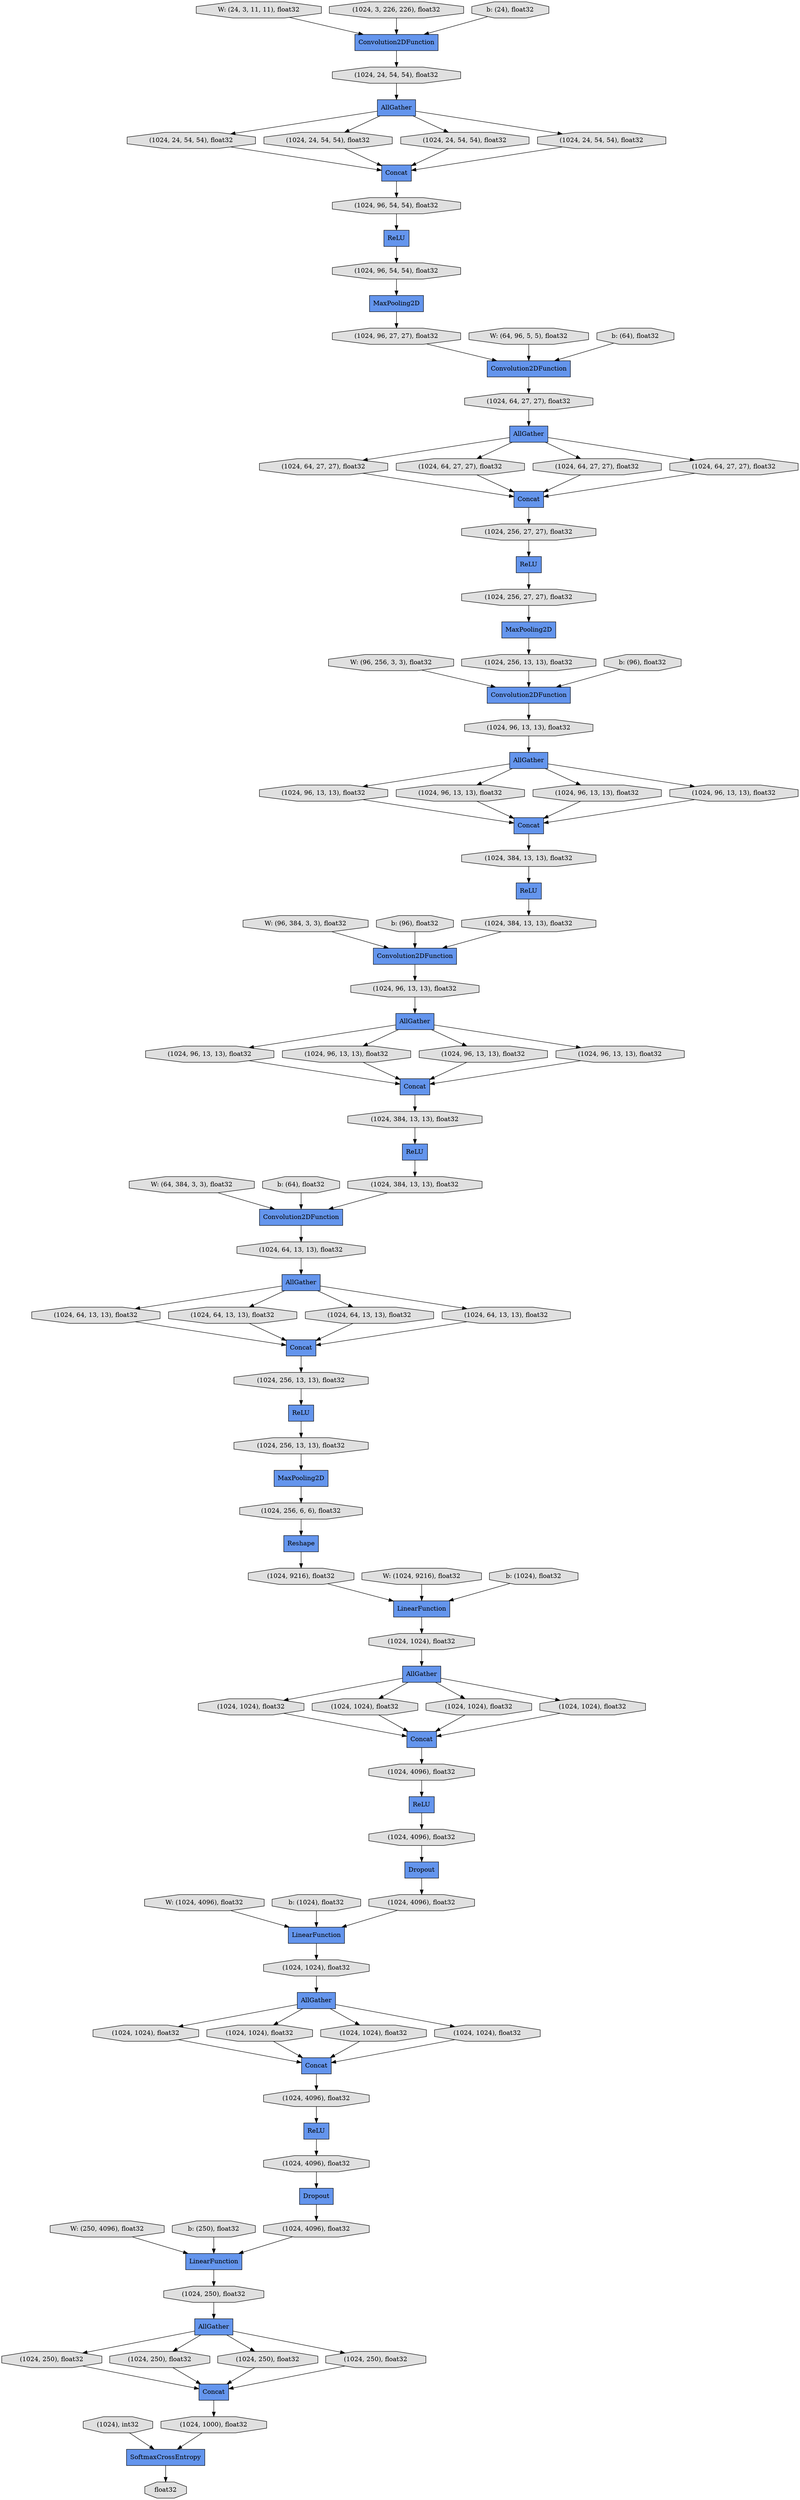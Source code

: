 digraph graphname{rankdir=TB;47067902156880 [label="(1024, 1024), float32",shape="octagon",fillcolor="#E0E0E0",style="filled"];47068531155088 [label="(1024, 250), float32",shape="octagon",fillcolor="#E0E0E0",style="filled"];47068531155280 [label="(1024, 1000), float32",shape="octagon",fillcolor="#E0E0E0",style="filled"];47067902157200 [label="(1024, 256, 13, 13), float32",shape="octagon",fillcolor="#E0E0E0",style="filled"];47067902157328 [label="(1024, 64, 13, 13), float32",shape="octagon",fillcolor="#E0E0E0",style="filled"];47066191299216 [label="W: (24, 3, 11, 11), float32",shape="octagon",fillcolor="#E0E0E0",style="filled"];47068531155792 [label="float32",shape="octagon",fillcolor="#E0E0E0",style="filled"];47067902157648 [label="ReLU",shape="record",fillcolor="#6495ED",style="filled"];47067902288784 [label="(1024, 4096), float32",shape="octagon",fillcolor="#E0E0E0",style="filled"];47067902157712 [label="(1024, 9216), float32",shape="octagon",fillcolor="#E0E0E0",style="filled"];47067902124944 [label="(1024, 96, 54, 54), float32",shape="octagon",fillcolor="#E0E0E0",style="filled"];47067902288848 [label="(1024, 1024), float32",shape="octagon",fillcolor="#E0E0E0",style="filled"];47067902288912 [label="AllGather",shape="record",fillcolor="#6495ED",style="filled"];47067902125072 [label="(1024, 64, 27, 27), float32",shape="octagon",fillcolor="#E0E0E0",style="filled"];47067902158032 [label="(1024, 64, 13, 13), float32",shape="octagon",fillcolor="#E0E0E0",style="filled"];47067902289168 [label="Dropout",shape="record",fillcolor="#6495ED",style="filled"];47067902125328 [label="(1024, 256, 27, 27), float32",shape="octagon",fillcolor="#E0E0E0",style="filled"];47066164561360 [label="Convolution2DFunction",shape="record",fillcolor="#6495ED",style="filled"];47067902158416 [label="(1024, 384, 13, 13), float32",shape="octagon",fillcolor="#E0E0E0",style="filled"];47067902125648 [label="(1024, 24, 54, 54), float32",shape="octagon",fillcolor="#E0E0E0",style="filled"];47067902158480 [label="ReLU",shape="record",fillcolor="#6495ED",style="filled"];47067902289808 [label="(1024, 4096), float32",shape="octagon",fillcolor="#E0E0E0",style="filled"];47067902158736 [label="(1024, 1024), float32",shape="octagon",fillcolor="#E0E0E0",style="filled"];47067902126032 [label="MaxPooling2D",shape="record",fillcolor="#6495ED",style="filled"];47067902158864 [label="(1024, 1024), float32",shape="octagon",fillcolor="#E0E0E0",style="filled"];47067902290064 [label="Concat",shape="record",fillcolor="#6495ED",style="filled"];47067902158992 [label="(1024, 256, 13, 13), float32",shape="octagon",fillcolor="#E0E0E0",style="filled"];47067902159056 [label="LinearFunction",shape="record",fillcolor="#6495ED",style="filled"];47067902159184 [label="AllGather",shape="record",fillcolor="#6495ED",style="filled"];47067902126416 [label="AllGather",shape="record",fillcolor="#6495ED",style="filled"];47067902159248 [label="(1024, 1024), float32",shape="octagon",fillcolor="#E0E0E0",style="filled"];47067902126544 [label="(1024, 64, 27, 27), float32",shape="octagon",fillcolor="#E0E0E0",style="filled"];47067902159376 [label="(1024, 256, 6, 6), float32",shape="octagon",fillcolor="#E0E0E0",style="filled"];47067902159568 [label="Dropout",shape="record",fillcolor="#6495ED",style="filled"];47067902126928 [label="Concat",shape="record",fillcolor="#6495ED",style="filled"];47067902159888 [label="(1024, 64, 13, 13), float32",shape="octagon",fillcolor="#E0E0E0",style="filled"];47067902127120 [label="(1024, 64, 27, 27), float32",shape="octagon",fillcolor="#E0E0E0",style="filled"];47067902159952 [label="Reshape",shape="record",fillcolor="#6495ED",style="filled"];47067902127440 [label="(1024, 24, 54, 54), float32",shape="octagon",fillcolor="#E0E0E0",style="filled"];47067902160272 [label="(1024, 64, 13, 13), float32",shape="octagon",fillcolor="#E0E0E0",style="filled"];47067902127568 [label="(1024, 96, 54, 54), float32",shape="octagon",fillcolor="#E0E0E0",style="filled"];47067902160400 [label="LinearFunction",shape="record",fillcolor="#6495ED",style="filled"];47067902127632 [label="(1024, 96, 27, 27), float32",shape="octagon",fillcolor="#E0E0E0",style="filled"];47067902160464 [label="(1024, 64, 13, 13), float32",shape="octagon",fillcolor="#E0E0E0",style="filled"];47067902127696 [label="(1024, 64, 27, 27), float32",shape="octagon",fillcolor="#E0E0E0",style="filled"];47067902160528 [label="(1024, 4096), float32",shape="octagon",fillcolor="#E0E0E0",style="filled"];47067902127760 [label="Convolution2DFunction",shape="record",fillcolor="#6495ED",style="filled"];47067902160592 [label="Concat",shape="record",fillcolor="#6495ED",style="filled"];47067902127952 [label="Convolution2DFunction",shape="record",fillcolor="#6495ED",style="filled"];47067902717776 [label="MaxPooling2D",shape="record",fillcolor="#6495ED",style="filled"];47067902128080 [label="(1024, 24, 54, 54), float32",shape="octagon",fillcolor="#E0E0E0",style="filled"];47067902185552 [label="(1024, 96, 13, 13), float32",shape="octagon",fillcolor="#E0E0E0",style="filled"];47067902185616 [label="(1024, 96, 13, 13), float32",shape="octagon",fillcolor="#E0E0E0",style="filled"];47067902185680 [label="Concat",shape="record",fillcolor="#6495ED",style="filled"];47066248319248 [label="W: (250, 4096), float32",shape="octagon",fillcolor="#E0E0E0",style="filled"];47067902185936 [label="(1024, 384, 13, 13), float32",shape="octagon",fillcolor="#E0E0E0",style="filled"];47066248221136 [label="W: (64, 96, 5, 5), float32",shape="octagon",fillcolor="#E0E0E0",style="filled"];47067902226896 [label="Concat",shape="record",fillcolor="#6495ED",style="filled"];47067902808656 [label="(1024, 1024), float32",shape="octagon",fillcolor="#E0E0E0",style="filled"];47067902186064 [label="ReLU",shape="record",fillcolor="#6495ED",style="filled"];47066248319632 [label="b: (250), float32",shape="octagon",fillcolor="#E0E0E0",style="filled"];47067902186128 [label="AllGather",shape="record",fillcolor="#6495ED",style="filled"];47067902227088 [label="ReLU",shape="record",fillcolor="#6495ED",style="filled"];47067902186192 [label="AllGather",shape="record",fillcolor="#6495ED",style="filled"];47066248221456 [label="b: (64), float32",shape="octagon",fillcolor="#E0E0E0",style="filled"];47066248221776 [label="W: (96, 256, 3, 3), float32",shape="octagon",fillcolor="#E0E0E0",style="filled"];47066185782416 [label="AllGather",shape="record",fillcolor="#6495ED",style="filled"];47067853452560 [label="SoftmaxCrossEntropy",shape="record",fillcolor="#6495ED",style="filled"];47067902186768 [label="ReLU",shape="record",fillcolor="#6495ED",style="filled"];47067902752016 [label="(1024, 3, 226, 226), float32",shape="octagon",fillcolor="#E0E0E0",style="filled"];47067902186896 [label="(1024, 256, 13, 13), float32",shape="octagon",fillcolor="#E0E0E0",style="filled"];47066248222096 [label="b: (96), float32",shape="octagon",fillcolor="#E0E0E0",style="filled"];47067902752144 [label="ReLU",shape="record",fillcolor="#6495ED",style="filled"];47066248222416 [label="W: (96, 384, 3, 3), float32",shape="octagon",fillcolor="#E0E0E0",style="filled"];47067902189456 [label="(1024, 96, 13, 13), float32",shape="octagon",fillcolor="#E0E0E0",style="filled"];47067902809872 [label="(1024, 1024), float32",shape="octagon",fillcolor="#E0E0E0",style="filled"];47067902187280 [label="(1024, 96, 13, 13), float32",shape="octagon",fillcolor="#E0E0E0",style="filled"];47067902187408 [label="(1024, 96, 13, 13), float32",shape="octagon",fillcolor="#E0E0E0",style="filled"];47067902810000 [label="AllGather",shape="record",fillcolor="#6495ED",style="filled"];47067902810128 [label="(1024, 4096), float32",shape="octagon",fillcolor="#E0E0E0",style="filled"];47066248222736 [label="b: (96), float32",shape="octagon",fillcolor="#E0E0E0",style="filled"];47067902810192 [label="(1024, 1024), float32",shape="octagon",fillcolor="#E0E0E0",style="filled"];47067902187600 [label="AllGather",shape="record",fillcolor="#6495ED",style="filled"];47067902810256 [label="(1024, 4096), float32",shape="octagon",fillcolor="#E0E0E0",style="filled"];47067902187664 [label="Convolution2DFunction",shape="record",fillcolor="#6495ED",style="filled"];47067902187728 [label="(1024, 96, 13, 13), float32",shape="octagon",fillcolor="#E0E0E0",style="filled"];47067902752976 [label="(1024, 24, 54, 54), float32",shape="octagon",fillcolor="#E0E0E0",style="filled"];47067902187792 [label="(1024, 384, 13, 13), float32",shape="octagon",fillcolor="#E0E0E0",style="filled"];47067902753040 [label="(1024, 24, 54, 54), float32",shape="octagon",fillcolor="#E0E0E0",style="filled"];47067902810448 [label="LinearFunction",shape="record",fillcolor="#6495ED",style="filled"];47066248223056 [label="W: (64, 384, 3, 3), float32",shape="octagon",fillcolor="#E0E0E0",style="filled"];47067902810512 [label="(1024, 4096), float32",shape="octagon",fillcolor="#E0E0E0",style="filled"];47067902810704 [label="Concat",shape="record",fillcolor="#6495ED",style="filled"];47067902188112 [label="ReLU",shape="record",fillcolor="#6495ED",style="filled"];47067902810768 [label="(1024, 1024), float32",shape="octagon",fillcolor="#E0E0E0",style="filled"];47066248223376 [label="b: (64), float32",shape="octagon",fillcolor="#E0E0E0",style="filled"];47067902188176 [label="(1024, 256, 27, 27), float32",shape="octagon",fillcolor="#E0E0E0",style="filled"];47067902810896 [label="(1024, 1024), float32",shape="octagon",fillcolor="#E0E0E0",style="filled"];47067902188304 [label="Concat",shape="record",fillcolor="#6495ED",style="filled"];47067902811024 [label="(1024), int32",shape="octagon",fillcolor="#E0E0E0",style="filled"];47066248223696 [label="W: (1024, 9216), float32",shape="octagon",fillcolor="#E0E0E0",style="filled"];47067902188496 [label="(1024, 96, 13, 13), float32",shape="octagon",fillcolor="#E0E0E0",style="filled"];47067902811216 [label="(1024, 250), float32",shape="octagon",fillcolor="#E0E0E0",style="filled"];47067902188688 [label="MaxPooling2D",shape="record",fillcolor="#6495ED",style="filled"];47067902188752 [label="(1024, 96, 13, 13), float32",shape="octagon",fillcolor="#E0E0E0",style="filled"];47067902811408 [label="(1024, 250), float32",shape="octagon",fillcolor="#E0E0E0",style="filled"];47066248224016 [label="b: (1024), float32",shape="octagon",fillcolor="#E0E0E0",style="filled"];47067902188816 [label="Concat",shape="record",fillcolor="#6495ED",style="filled"];47067902188880 [label="Convolution2DFunction",shape="record",fillcolor="#6495ED",style="filled"];47067902189008 [label="(1024, 64, 27, 27), float32",shape="octagon",fillcolor="#E0E0E0",style="filled"];47067902811664 [label="(1024, 250), float32",shape="octagon",fillcolor="#E0E0E0",style="filled"];47066248224336 [label="W: (1024, 4096), float32",shape="octagon",fillcolor="#E0E0E0",style="filled"];47067902189136 [label="(1024, 384, 13, 13), float32",shape="octagon",fillcolor="#E0E0E0",style="filled"];47066197327440 [label="b: (24), float32",shape="octagon",fillcolor="#E0E0E0",style="filled"];47067902189328 [label="(1024, 96, 13, 13), float32",shape="octagon",fillcolor="#E0E0E0",style="filled"];47067902189392 [label="(1024, 96, 13, 13), float32",shape="octagon",fillcolor="#E0E0E0",style="filled"];47066248224656 [label="b: (1024), float32",shape="octagon",fillcolor="#E0E0E0",style="filled"];47067902812112 [label="(1024, 250), float32",shape="octagon",fillcolor="#E0E0E0",style="filled"];47068531155088 -> 47067902810704;47067902189328 -> 47067902188816;47067902808656 -> 47067902290064;47067902753040 -> 47066185782416;47067902185680 -> 47067902157200;47067902156880 -> 47067902160592;47067902158032 -> 47067902187600;47067902127440 -> 47067902226896;47067902160272 -> 47067902185680;47066185782416 -> 47067902128080;47067902159184 -> 47067902156880;47066248223696 -> 47067902159056;47067902127952 -> 47067902127696;47067902752976 -> 47067902226896;47067902159184 -> 47067902158736;47067902188816 -> 47067902185936;47067902288912 -> 47067902808656;47067902810000 -> 47067902811664;47067902289808 -> 47067902160400;47067902185936 -> 47067902186064;47066197327440 -> 47066164561360;47067902188688 -> 47067902159376;47067902158416 -> 47067902186768;47067902160592 -> 47067902288784;47067902157200 -> 47067902188112;47067902186064 -> 47067902187792;47067902186192 -> 47067902189456;47067902125328 -> 47067902126032;47067902126416 -> 47067902127120;47066248221136 -> 47067902127952;47067902752144 -> 47067902124944;47067902288912 -> 47067902810768;47067902126032 -> 47067902186896;47067902810128 -> 47067902810448;47067902810192 -> 47067902290064;47067902158864 -> 47067902159184;47067902186128 -> 47067902187728;47067902810000 -> 47067902811408;47067902159888 -> 47067902185680;47067902159184 -> 47067902288848;47067902811216 -> 47067902810000;47067902187408 -> 47067902186128;47067902188112 -> 47067902158992;47067902186768 -> 47067902189136;47067902125072 -> 47067902126928;47066185782416 -> 47067902752976;47067902185552 -> 47067902188304;47067902127760 -> 47067902189392;47067902717776 -> 47067902127632;47067902158992 -> 47067902188688;47067902157648 -> 47067902810256;47067902186192 -> 47067902188496;47067902127632 -> 47067902127952;47067902187600 -> 47067902160464;47067902128080 -> 47067902226896;47067902160400 -> 47067902809872;47067902186192 -> 47067902187280;47067902185616 -> 47067902188304;47067902187600 -> 47067902159888;47066248222416 -> 47067902187664;47067902124944 -> 47067902717776;47067902189392 -> 47067902186192;47067902187792 -> 47067902187664;47067902160464 -> 47067902185680;47066248221456 -> 47067902127952;47067902189136 -> 47067902188880;47067902288784 -> 47067902158480;47067902187664 -> 47067902187408;47066164561360 -> 47067902753040;47067902810896 -> 47067902290064;47067902189456 -> 47067902188816;47067902752016 -> 47066164561360;47067853452560 -> 47068531155792;47067902157712 -> 47067902159056;47067902227088 -> 47067902125328;47067902186128 -> 47067902185552;47067902188880 -> 47067902158032;47067902127120 -> 47067902126928;47067902226896 -> 47067902127568;47067902288912 -> 47067902810896;47067902126544 -> 47067902126928;47068531155280 -> 47067853452560;47067902810512 -> 47067902157648;47067902186192 -> 47067902189328;47066248222736 -> 47067902187664;47067902127568 -> 47067902752144;47067902810000 -> 47068531155088;47067902186896 -> 47067902127760;47066248222096 -> 47067902127760;47066248221776 -> 47067902127760;47067902159568 -> 47067902289808;47067902158480 -> 47067902160528;47067902188176 -> 47067902227088;47067902189008 -> 47067902126928;47067902126416 -> 47067902126544;47067902288912 -> 47067902810192;47066191299216 -> 47066164561360;47067902810256 -> 47067902289168;47067902187600 -> 47067902157328;47067902810000 -> 47067902812112;47066248223376 -> 47067902188880;47067902289168 -> 47067902810128;47067902810768 -> 47067902290064;47067902186128 -> 47067902185616;47067902159248 -> 47067902160592;47067902159376 -> 47067902159952;47067902126928 -> 47067902188176;47067902288848 -> 47067902160592;47066248224016 -> 47067902159056;47066185782416 -> 47067902125648;47067902290064 -> 47067902810512;47067902187280 -> 47067902188816;47067902125648 -> 47067902226896;47067902160528 -> 47067902159568;47067902188496 -> 47067902188816;47066185782416 -> 47067902127440;47067902126416 -> 47067902189008;47067902811664 -> 47067902810704;47067902158736 -> 47067902160592;47067902187728 -> 47067902188304;47067902127696 -> 47067902126416;47067902188304 -> 47067902158416;47067902186128 -> 47067902188752;47067902811024 -> 47067853452560;47066248223056 -> 47067902188880;47066248319632 -> 47067902810448;47067902159952 -> 47067902157712;47066248224656 -> 47067902160400;47066248224336 -> 47067902160400;47067902811408 -> 47067902810704;47067902159184 -> 47067902159248;47067902159056 -> 47067902158864;47067902157328 -> 47067902185680;47067902126416 -> 47067902125072;47067902809872 -> 47067902288912;47066248319248 -> 47067902810448;47067902187600 -> 47067902160272;47067902188752 -> 47067902188304;47067902810704 -> 47068531155280;47067902810448 -> 47067902811216;47067902812112 -> 47067902810704;}